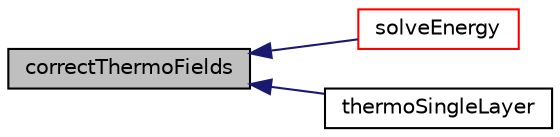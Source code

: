 digraph "correctThermoFields"
{
  bgcolor="transparent";
  edge [fontname="Helvetica",fontsize="10",labelfontname="Helvetica",labelfontsize="10"];
  node [fontname="Helvetica",fontsize="10",shape=record];
  rankdir="LR";
  Node1 [label="correctThermoFields",height=0.2,width=0.4,color="black", fillcolor="grey75", style="filled", fontcolor="black"];
  Node1 -> Node2 [dir="back",color="midnightblue",fontsize="10",style="solid",fontname="Helvetica"];
  Node2 [label="solveEnergy",height=0.2,width=0.4,color="red",URL="$a02601.html#a533e6e7fb2c00cd976a89d545355000c",tooltip="Solve energy equation. "];
  Node1 -> Node3 [dir="back",color="midnightblue",fontsize="10",style="solid",fontname="Helvetica"];
  Node3 [label="thermoSingleLayer",height=0.2,width=0.4,color="black",URL="$a02601.html#a599169c7bc33623aea76634f78847295",tooltip="Construct from components. "];
}
